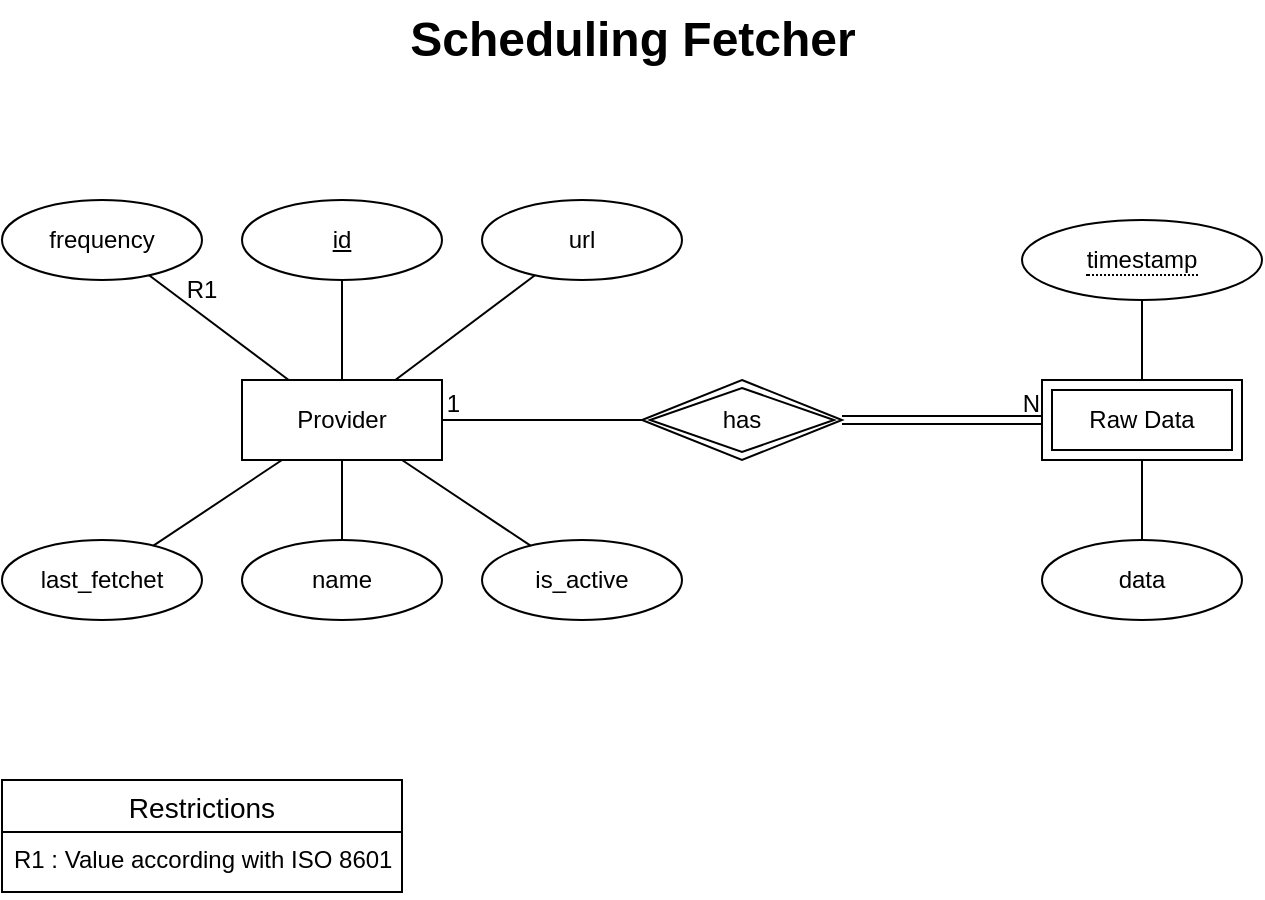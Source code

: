 <mxfile version="20.5.3" type="embed" pages="2"><diagram name="ER" id="qJG33gLqHZpylY6VQ2Em"><mxGraphModel dx="927" dy="750" grid="1" gridSize="10" guides="1" tooltips="1" connect="1" arrows="1" fold="1" page="1" pageScale="1" pageWidth="827" pageHeight="1169" math="0" shadow="0"><root><mxCell id="0"/><mxCell id="1" parent="0"/><mxCell id="6FNbrY1VaRexSwsHlGhw-14" value="Scheduling Fetcher" style="text;strokeColor=none;fillColor=none;html=1;fontSize=24;fontStyle=1;verticalAlign=middle;align=center;" vertex="1" parent="1"><mxGeometry x="275" y="210" width="240" height="40" as="geometry"/></mxCell><mxCell id="6FNbrY1VaRexSwsHlGhw-15" value="Restrictions" style="swimlane;fontStyle=0;childLayout=stackLayout;horizontal=1;startSize=26;horizontalStack=0;resizeParent=1;resizeParentMax=0;resizeLast=0;collapsible=1;marginBottom=0;align=center;fontSize=14;" vertex="1" parent="1"><mxGeometry x="80" y="600" width="200" height="56" as="geometry"/></mxCell><mxCell id="6FNbrY1VaRexSwsHlGhw-16" value="R1 : Value according with ISO 8601" style="text;strokeColor=none;fillColor=none;spacingLeft=4;spacingRight=4;overflow=hidden;rotatable=0;points=[[0,0.5],[1,0.5]];portConstraint=eastwest;fontSize=12;" vertex="1" parent="6FNbrY1VaRexSwsHlGhw-15"><mxGeometry y="26" width="200" height="30" as="geometry"/></mxCell><mxCell id="6FNbrY1VaRexSwsHlGhw-20" value="" style="group" vertex="1" connectable="0" parent="1"><mxGeometry x="80" y="310" width="630" height="210" as="geometry"/></mxCell><mxCell id="qDGqZEnGez5Tbe36fd3y-1" value="Provider" style="whiteSpace=wrap;html=1;align=center;" parent="6FNbrY1VaRexSwsHlGhw-20" vertex="1"><mxGeometry x="120" y="90" width="100" height="40" as="geometry"/></mxCell><mxCell id="qDGqZEnGez5Tbe36fd3y-2" value="id" style="ellipse;whiteSpace=wrap;html=1;align=center;fontStyle=4;" parent="6FNbrY1VaRexSwsHlGhw-20" vertex="1"><mxGeometry x="120" width="100" height="40" as="geometry"/></mxCell><mxCell id="qDGqZEnGez5Tbe36fd3y-3" value="name" style="ellipse;whiteSpace=wrap;html=1;align=center;" parent="6FNbrY1VaRexSwsHlGhw-20" vertex="1"><mxGeometry x="120" y="170" width="100" height="40" as="geometry"/></mxCell><mxCell id="qDGqZEnGez5Tbe36fd3y-4" value="url" style="ellipse;whiteSpace=wrap;html=1;align=center;" parent="6FNbrY1VaRexSwsHlGhw-20" vertex="1"><mxGeometry x="240" width="100" height="40" as="geometry"/></mxCell><mxCell id="qDGqZEnGez5Tbe36fd3y-5" value="frequency" style="ellipse;whiteSpace=wrap;html=1;align=center;" parent="6FNbrY1VaRexSwsHlGhw-20" vertex="1"><mxGeometry width="100" height="40" as="geometry"/></mxCell><mxCell id="qDGqZEnGez5Tbe36fd3y-6" value="last_fetchet" style="ellipse;whiteSpace=wrap;html=1;align=center;" parent="6FNbrY1VaRexSwsHlGhw-20" vertex="1"><mxGeometry y="170" width="100" height="40" as="geometry"/></mxCell><mxCell id="qDGqZEnGez5Tbe36fd3y-7" value="is_active" style="ellipse;whiteSpace=wrap;html=1;align=center;" parent="6FNbrY1VaRexSwsHlGhw-20" vertex="1"><mxGeometry x="240" y="170" width="100" height="40" as="geometry"/></mxCell><mxCell id="qDGqZEnGez5Tbe36fd3y-9" value="Raw Data" style="shape=ext;margin=3;double=1;whiteSpace=wrap;html=1;align=center;" parent="6FNbrY1VaRexSwsHlGhw-20" vertex="1"><mxGeometry x="520" y="90" width="100" height="40" as="geometry"/></mxCell><mxCell id="qDGqZEnGez5Tbe36fd3y-12" value="&lt;span style=&quot;border-bottom: 1px dotted&quot;&gt;timestamp&lt;/span&gt;" style="ellipse;whiteSpace=wrap;html=1;align=center;" parent="6FNbrY1VaRexSwsHlGhw-20" vertex="1"><mxGeometry x="510" y="10" width="120" height="40" as="geometry"/></mxCell><mxCell id="qDGqZEnGez5Tbe36fd3y-13" value="data" style="ellipse;whiteSpace=wrap;html=1;align=center;" parent="6FNbrY1VaRexSwsHlGhw-20" vertex="1"><mxGeometry x="520" y="170" width="100" height="40" as="geometry"/></mxCell><mxCell id="qDGqZEnGez5Tbe36fd3y-14" value="" style="endArrow=none;html=1;rounded=0;" parent="6FNbrY1VaRexSwsHlGhw-20" source="qDGqZEnGez5Tbe36fd3y-1" target="qDGqZEnGez5Tbe36fd3y-2" edge="1"><mxGeometry relative="1" as="geometry"><mxPoint x="250" y="120" as="sourcePoint"/><mxPoint x="410" y="120" as="targetPoint"/></mxGeometry></mxCell><mxCell id="qDGqZEnGez5Tbe36fd3y-15" value="" style="endArrow=none;html=1;rounded=0;" parent="6FNbrY1VaRexSwsHlGhw-20" source="qDGqZEnGez5Tbe36fd3y-1" target="qDGqZEnGez5Tbe36fd3y-4" edge="1"><mxGeometry relative="1" as="geometry"><mxPoint x="250" y="120" as="sourcePoint"/><mxPoint x="410" y="120" as="targetPoint"/></mxGeometry></mxCell><mxCell id="qDGqZEnGez5Tbe36fd3y-16" value="" style="endArrow=none;html=1;rounded=0;" parent="6FNbrY1VaRexSwsHlGhw-20" source="qDGqZEnGez5Tbe36fd3y-1" target="qDGqZEnGez5Tbe36fd3y-3" edge="1"><mxGeometry relative="1" as="geometry"><mxPoint x="250" y="120" as="sourcePoint"/><mxPoint x="410" y="120" as="targetPoint"/></mxGeometry></mxCell><mxCell id="qDGqZEnGez5Tbe36fd3y-17" value="" style="endArrow=none;html=1;rounded=0;" parent="6FNbrY1VaRexSwsHlGhw-20" source="qDGqZEnGez5Tbe36fd3y-1" target="qDGqZEnGez5Tbe36fd3y-5" edge="1"><mxGeometry relative="1" as="geometry"><mxPoint x="250" y="120" as="sourcePoint"/><mxPoint x="410" y="120" as="targetPoint"/></mxGeometry></mxCell><mxCell id="qDGqZEnGez5Tbe36fd3y-18" value="" style="endArrow=none;html=1;rounded=0;" parent="6FNbrY1VaRexSwsHlGhw-20" source="qDGqZEnGez5Tbe36fd3y-1" target="qDGqZEnGez5Tbe36fd3y-7" edge="1"><mxGeometry relative="1" as="geometry"><mxPoint x="250" y="120" as="sourcePoint"/><mxPoint x="410" y="120" as="targetPoint"/></mxGeometry></mxCell><mxCell id="qDGqZEnGez5Tbe36fd3y-19" value="" style="endArrow=none;html=1;rounded=0;" parent="6FNbrY1VaRexSwsHlGhw-20" source="qDGqZEnGez5Tbe36fd3y-1" target="qDGqZEnGez5Tbe36fd3y-6" edge="1"><mxGeometry relative="1" as="geometry"><mxPoint x="250" y="120" as="sourcePoint"/><mxPoint x="410" y="120" as="targetPoint"/></mxGeometry></mxCell><mxCell id="qDGqZEnGez5Tbe36fd3y-20" value="" style="endArrow=none;html=1;rounded=0;" parent="6FNbrY1VaRexSwsHlGhw-20" source="qDGqZEnGez5Tbe36fd3y-12" target="qDGqZEnGez5Tbe36fd3y-9" edge="1"><mxGeometry relative="1" as="geometry"><mxPoint x="170" y="120" as="sourcePoint"/><mxPoint x="330" y="120" as="targetPoint"/></mxGeometry></mxCell><mxCell id="qDGqZEnGez5Tbe36fd3y-21" value="" style="endArrow=none;html=1;rounded=0;" parent="6FNbrY1VaRexSwsHlGhw-20" source="qDGqZEnGez5Tbe36fd3y-13" target="qDGqZEnGez5Tbe36fd3y-9" edge="1"><mxGeometry relative="1" as="geometry"><mxPoint x="170" y="120" as="sourcePoint"/><mxPoint x="330" y="120" as="targetPoint"/></mxGeometry></mxCell><mxCell id="qDGqZEnGez5Tbe36fd3y-22" value="" style="shape=link;html=1;rounded=0;" parent="6FNbrY1VaRexSwsHlGhw-20" source="1UrzvZTS2vD0RYv14PGS-1" target="qDGqZEnGez5Tbe36fd3y-9" edge="1"><mxGeometry relative="1" as="geometry"><mxPoint x="384" y="110" as="sourcePoint"/><mxPoint x="410" y="120" as="targetPoint"/></mxGeometry></mxCell><mxCell id="qDGqZEnGez5Tbe36fd3y-23" value="N" style="resizable=0;html=1;whiteSpace=wrap;align=right;verticalAlign=bottom;" parent="qDGqZEnGez5Tbe36fd3y-22" connectable="0" vertex="1"><mxGeometry x="1" relative="1" as="geometry"/></mxCell><mxCell id="qDGqZEnGez5Tbe36fd3y-24" value="" style="endArrow=none;html=1;rounded=0;" parent="6FNbrY1VaRexSwsHlGhw-20" source="1UrzvZTS2vD0RYv14PGS-1" target="qDGqZEnGez5Tbe36fd3y-1" edge="1"><mxGeometry relative="1" as="geometry"><mxPoint x="284" y="110" as="sourcePoint"/><mxPoint x="410" y="120" as="targetPoint"/></mxGeometry></mxCell><mxCell id="qDGqZEnGez5Tbe36fd3y-25" value="1" style="resizable=0;html=1;whiteSpace=wrap;align=right;verticalAlign=bottom;" parent="qDGqZEnGez5Tbe36fd3y-24" connectable="0" vertex="1"><mxGeometry x="1" relative="1" as="geometry"><mxPoint x="10" as="offset"/></mxGeometry></mxCell><mxCell id="1UrzvZTS2vD0RYv14PGS-1" value="has" style="shape=rhombus;double=1;perimeter=rhombusPerimeter;whiteSpace=wrap;html=1;align=center;" parent="6FNbrY1VaRexSwsHlGhw-20" vertex="1"><mxGeometry x="320" y="90" width="100" height="40" as="geometry"/></mxCell><mxCell id="6FNbrY1VaRexSwsHlGhw-19" value="R1" style="text;html=1;strokeColor=none;fillColor=none;align=center;verticalAlign=middle;whiteSpace=wrap;rounded=0;fontSize=12;" vertex="1" parent="6FNbrY1VaRexSwsHlGhw-20"><mxGeometry x="70" y="30" width="60" height="30" as="geometry"/></mxCell></root></mxGraphModel></diagram><diagram id="ZWzvoYhNekk6HJ-Cqn9z" name="Dynamic-fetcher"><mxGraphModel dx="927" dy="750" grid="1" gridSize="10" guides="1" tooltips="1" connect="1" arrows="1" fold="1" page="1" pageScale="1" pageWidth="827" pageHeight="1169" math="0" shadow="0"><root><mxCell id="0"/><mxCell id="1" parent="0"/><mxCell id="BguqI8Fp0Febu1NfA93a-3" value="" style="rounded=0;whiteSpace=wrap;html=1;" parent="1" vertex="1"><mxGeometry x="320" y="250" width="140" height="300" as="geometry"/></mxCell><mxCell id="MaMwjOSnvxSk-F40uMYK-1" value="Actor" style="shape=umlActor;verticalLabelPosition=bottom;verticalAlign=top;html=1;outlineConnect=0;" parent="1" vertex="1"><mxGeometry x="40" y="277.5" width="30" height="60" as="geometry"/></mxCell><mxCell id="MaMwjOSnvxSk-F40uMYK-2" value="" style="rounded=0;whiteSpace=wrap;html=1;" parent="1" vertex="1"><mxGeometry x="120" y="250" width="140" height="115" as="geometry"/></mxCell><mxCell id="MaMwjOSnvxSk-F40uMYK-3" value="Provider Service" style="rounded=0;whiteSpace=wrap;html=1;" parent="1" vertex="1"><mxGeometry x="330" y="300" width="120" height="60" as="geometry"/></mxCell><mxCell id="MaMwjOSnvxSk-F40uMYK-4" value="Scheduler Service" style="rounded=0;whiteSpace=wrap;html=1;" parent="1" vertex="1"><mxGeometry x="330" y="387.5" width="120" height="60" as="geometry"/></mxCell><mxCell id="MaMwjOSnvxSk-F40uMYK-5" value="Fetch Data Service" style="rounded=0;whiteSpace=wrap;html=1;" parent="1" vertex="1"><mxGeometry x="330" y="470" width="120" height="60" as="geometry"/></mxCell><mxCell id="MaMwjOSnvxSk-F40uMYK-6" value="DB" style="shape=cylinder3;whiteSpace=wrap;html=1;boundedLbl=1;backgroundOutline=1;size=15;" parent="1" vertex="1"><mxGeometry x="710" y="250" width="75" height="100" as="geometry"/></mxCell><mxCell id="MaMwjOSnvxSk-F40uMYK-7" value="URL" style="ellipse;shape=cloud;whiteSpace=wrap;html=1;" parent="1" vertex="1"><mxGeometry x="330" y="570" width="120" height="80" as="geometry"/></mxCell><mxCell id="MaMwjOSnvxSk-F40uMYK-13" value="" style="endArrow=classic;html=1;rounded=0;" parent="1" source="MaMwjOSnvxSk-F40uMYK-7" target="MaMwjOSnvxSk-F40uMYK-5" edge="1"><mxGeometry width="50" height="50" relative="1" as="geometry"><mxPoint x="810" y="350" as="sourcePoint"/><mxPoint x="850" y="350" as="targetPoint"/></mxGeometry></mxCell><mxCell id="BguqI8Fp0Febu1NfA93a-1" value="Provider Controller" style="rounded=0;whiteSpace=wrap;html=1;" parent="1" vertex="1"><mxGeometry x="130" y="295" width="120" height="60" as="geometry"/></mxCell><mxCell id="BguqI8Fp0Febu1NfA93a-2" value="Controller" style="text;html=1;strokeColor=none;fillColor=none;align=center;verticalAlign=middle;whiteSpace=wrap;rounded=0;" parent="1" vertex="1"><mxGeometry x="160" y="257.5" width="60" height="30" as="geometry"/></mxCell><mxCell id="BguqI8Fp0Febu1NfA93a-4" value="Services" style="text;html=1;strokeColor=none;fillColor=none;align=center;verticalAlign=middle;whiteSpace=wrap;rounded=0;" parent="1" vertex="1"><mxGeometry x="360" y="260" width="60" height="30" as="geometry"/></mxCell><mxCell id="BguqI8Fp0Febu1NfA93a-5" value="" style="endArrow=classic;startArrow=classic;html=1;rounded=0;exitX=0.005;exitY=0.199;exitDx=0;exitDy=0;exitPerimeter=0;entryX=1;entryY=0.52;entryDx=0;entryDy=0;entryPerimeter=0;" parent="1" source="BguqI8Fp0Febu1NfA93a-3" target="MaMwjOSnvxSk-F40uMYK-2" edge="1"><mxGeometry width="50" height="50" relative="1" as="geometry"><mxPoint x="390" y="410" as="sourcePoint"/><mxPoint x="440" y="360" as="targetPoint"/></mxGeometry></mxCell><mxCell id="BguqI8Fp0Febu1NfA93a-6" value="" style="endArrow=classic;startArrow=classic;html=1;rounded=0;" parent="1" source="MaMwjOSnvxSk-F40uMYK-2" target="MaMwjOSnvxSk-F40uMYK-1" edge="1"><mxGeometry width="50" height="50" relative="1" as="geometry"><mxPoint x="390" y="410" as="sourcePoint"/><mxPoint x="440" y="360" as="targetPoint"/></mxGeometry></mxCell><mxCell id="BguqI8Fp0Febu1NfA93a-7" value="" style="rounded=0;whiteSpace=wrap;html=1;" parent="1" vertex="1"><mxGeometry x="520" y="250" width="140" height="220" as="geometry"/></mxCell><mxCell id="BguqI8Fp0Febu1NfA93a-8" value="Provider Repository" style="rounded=0;whiteSpace=wrap;html=1;" parent="1" vertex="1"><mxGeometry x="530" y="300" width="120" height="60" as="geometry"/></mxCell><mxCell id="BguqI8Fp0Febu1NfA93a-9" value="Raw Data Repository" style="rounded=0;whiteSpace=wrap;html=1;" parent="1" vertex="1"><mxGeometry x="530" y="387.5" width="120" height="60" as="geometry"/></mxCell><mxCell id="BguqI8Fp0Febu1NfA93a-10" value="Repositories" style="text;html=1;strokeColor=none;fillColor=none;align=center;verticalAlign=middle;whiteSpace=wrap;rounded=0;" parent="1" vertex="1"><mxGeometry x="560" y="260" width="60" height="30" as="geometry"/></mxCell><mxCell id="BguqI8Fp0Febu1NfA93a-11" value="" style="endArrow=classic;startArrow=classic;html=1;rounded=0;entryX=0.01;entryY=0.275;entryDx=0;entryDy=0;entryPerimeter=0;exitX=1.007;exitY=0.203;exitDx=0;exitDy=0;exitPerimeter=0;" parent="1" source="BguqI8Fp0Febu1NfA93a-3" target="BguqI8Fp0Febu1NfA93a-7" edge="1"><mxGeometry width="50" height="50" relative="1" as="geometry"><mxPoint x="460" y="310" as="sourcePoint"/><mxPoint x="440" y="360" as="targetPoint"/></mxGeometry></mxCell><mxCell id="BguqI8Fp0Febu1NfA93a-12" value="" style="endArrow=classic;startArrow=classic;html=1;rounded=0;entryX=-0.018;entryY=0.597;entryDx=0;entryDy=0;entryPerimeter=0;exitX=1.007;exitY=0.274;exitDx=0;exitDy=0;exitPerimeter=0;" parent="1" source="BguqI8Fp0Febu1NfA93a-7" target="MaMwjOSnvxSk-F40uMYK-6" edge="1"><mxGeometry width="50" height="50" relative="1" as="geometry"><mxPoint x="390" y="360" as="sourcePoint"/><mxPoint x="440" y="310" as="targetPoint"/></mxGeometry></mxCell></root></mxGraphModel></diagram></mxfile>